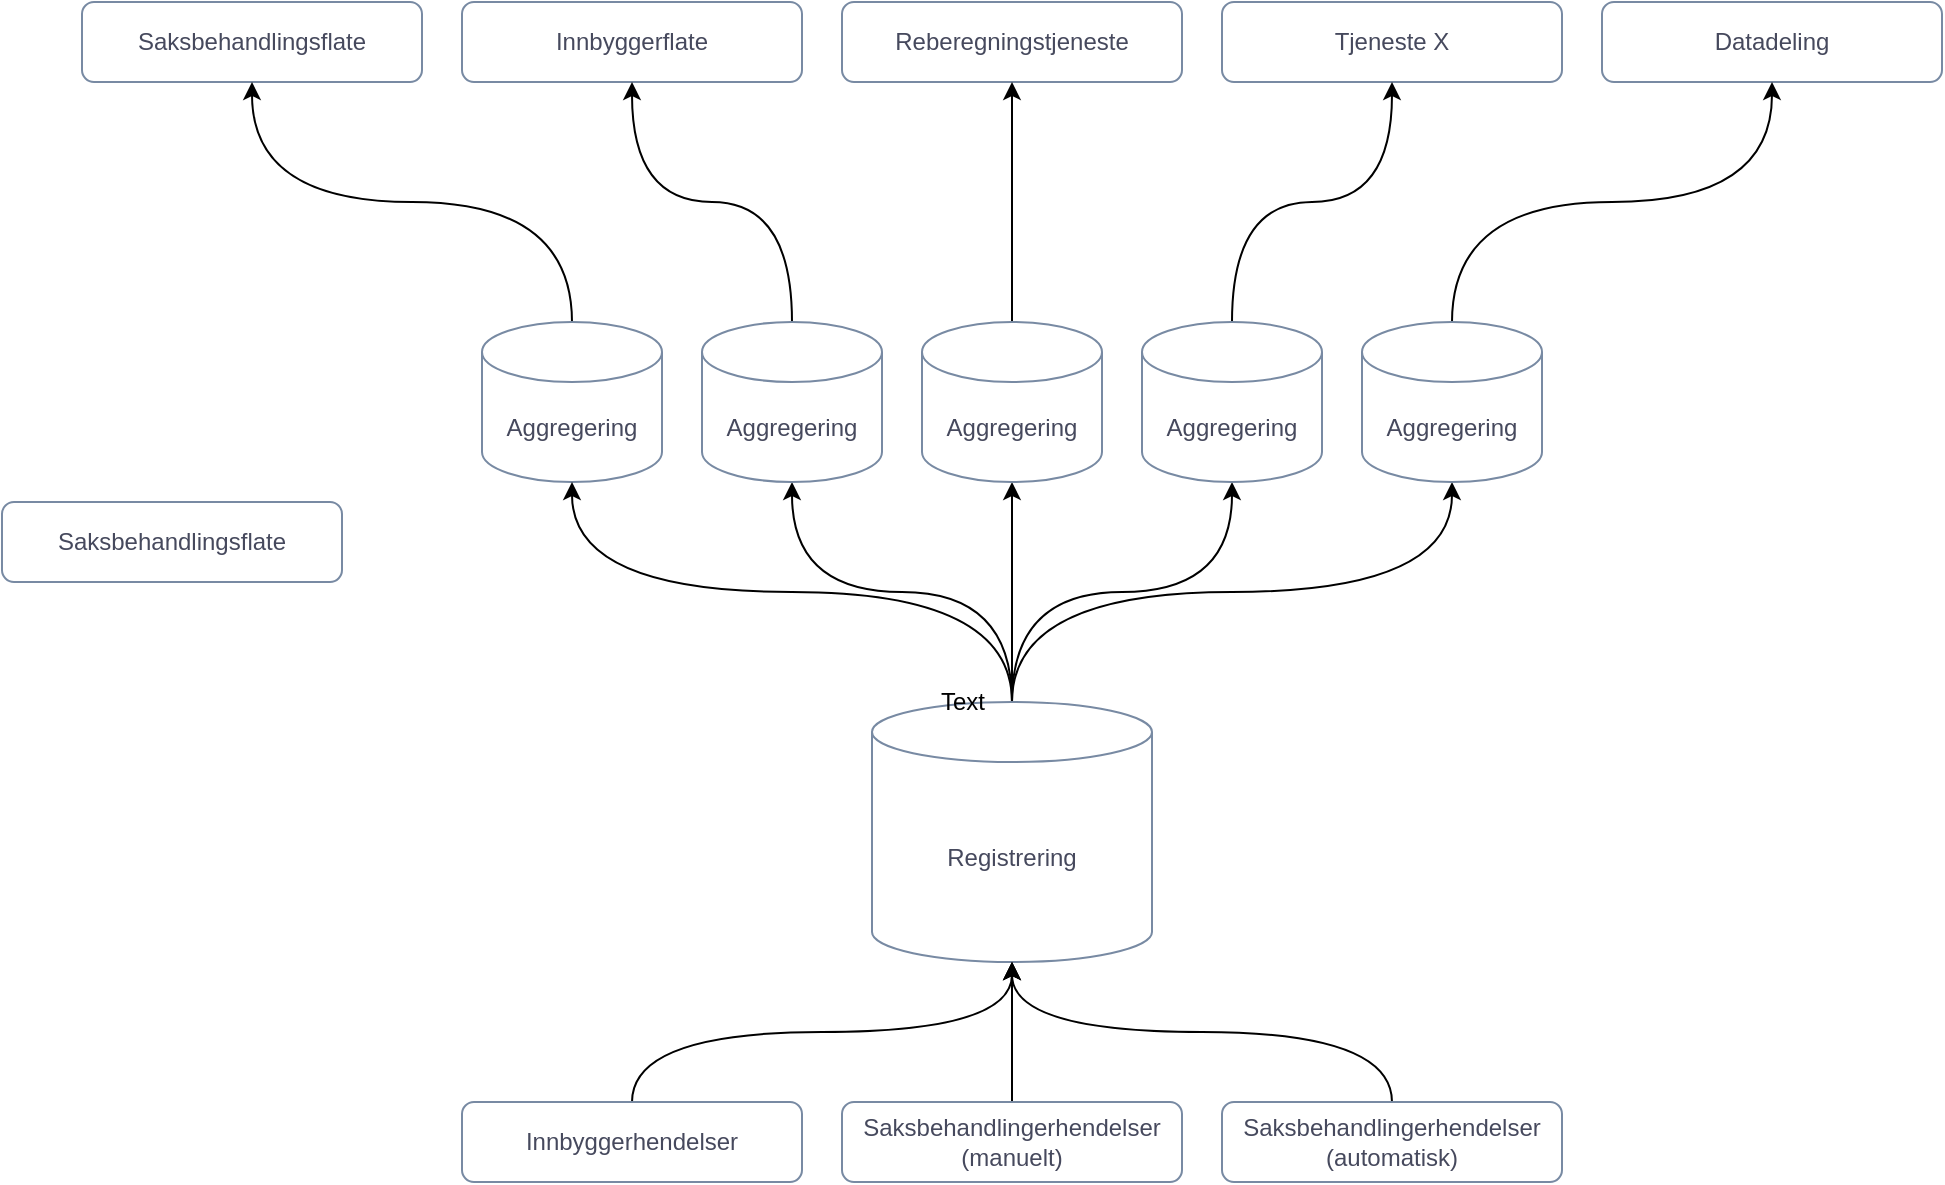 <mxfile version="22.0.6" type="github">
  <diagram id="23iRSUPoRavnBvh4doch" name="Page-1">
    <mxGraphModel dx="1234" dy="704" grid="1" gridSize="10" guides="1" tooltips="1" connect="1" arrows="1" fold="1" page="1" pageScale="1" pageWidth="827" pageHeight="1169" math="0" shadow="0">
      <root>
        <mxCell id="0" />
        <mxCell id="1" parent="0" />
        <mxCell id="4" value="Saksbehandlingsflate" style="rounded=1;whiteSpace=wrap;html=1;strokeColor=#788AA3;fontColor=#46495D;fillColor=none;" parent="1" vertex="1">
          <mxGeometry x="80" y="80" width="170" height="40" as="geometry" />
        </mxCell>
        <mxCell id="5" value="Innbyggerflate" style="rounded=1;whiteSpace=wrap;html=1;strokeColor=#788AA3;fontColor=#46495D;fillColor=none;" parent="1" vertex="1">
          <mxGeometry x="270" y="80" width="170" height="40" as="geometry" />
        </mxCell>
        <mxCell id="6" value="Reberegningstjeneste" style="rounded=1;whiteSpace=wrap;html=1;strokeColor=#788AA3;fontColor=#46495D;fillColor=none;" parent="1" vertex="1">
          <mxGeometry x="460" y="80" width="170" height="40" as="geometry" />
        </mxCell>
        <mxCell id="9" value="Tjeneste X" style="rounded=1;whiteSpace=wrap;html=1;strokeColor=#788AA3;fontColor=#46495D;fillColor=none;" parent="1" vertex="1">
          <mxGeometry x="650" y="80" width="170" height="40" as="geometry" />
        </mxCell>
        <mxCell id="10" value="Datadeling" style="rounded=1;whiteSpace=wrap;html=1;strokeColor=#788AA3;fontColor=#46495D;fillColor=none;" parent="1" vertex="1">
          <mxGeometry x="840" y="80" width="170" height="40" as="geometry" />
        </mxCell>
        <mxCell id="25" style="edgeStyle=orthogonalEdgeStyle;rounded=0;orthogonalLoop=1;jettySize=auto;html=1;entryX=0.5;entryY=1;entryDx=0;entryDy=0;curved=1;exitX=0.5;exitY=0;exitDx=0;exitDy=0;exitPerimeter=0;" parent="1" source="11" target="4" edge="1">
          <mxGeometry relative="1" as="geometry" />
        </mxCell>
        <mxCell id="11" value="Aggregering" style="shape=cylinder3;whiteSpace=wrap;html=1;boundedLbl=1;backgroundOutline=1;size=15;strokeColor=#788AA3;fontColor=#46495D;fillColor=none;" parent="1" vertex="1">
          <mxGeometry x="280" y="240" width="90" height="80" as="geometry" />
        </mxCell>
        <mxCell id="30" style="edgeStyle=orthogonalEdgeStyle;curved=1;rounded=0;orthogonalLoop=1;jettySize=auto;html=1;entryX=0.5;entryY=1;entryDx=0;entryDy=0;entryPerimeter=0;exitX=0.5;exitY=0;exitDx=0;exitDy=0;exitPerimeter=0;" parent="1" source="13" target="11" edge="1">
          <mxGeometry relative="1" as="geometry" />
        </mxCell>
        <mxCell id="31" style="edgeStyle=orthogonalEdgeStyle;curved=1;rounded=0;orthogonalLoop=1;jettySize=auto;html=1;entryX=0.5;entryY=1;entryDx=0;entryDy=0;entryPerimeter=0;" parent="1" source="13" target="21" edge="1">
          <mxGeometry relative="1" as="geometry" />
        </mxCell>
        <mxCell id="32" style="edgeStyle=orthogonalEdgeStyle;curved=1;rounded=0;orthogonalLoop=1;jettySize=auto;html=1;entryX=0.5;entryY=1;entryDx=0;entryDy=0;entryPerimeter=0;" parent="1" source="13" target="22" edge="1">
          <mxGeometry relative="1" as="geometry" />
        </mxCell>
        <mxCell id="33" style="edgeStyle=orthogonalEdgeStyle;curved=1;rounded=0;orthogonalLoop=1;jettySize=auto;html=1;entryX=0.5;entryY=1;entryDx=0;entryDy=0;entryPerimeter=0;" parent="1" source="13" target="23" edge="1">
          <mxGeometry relative="1" as="geometry" />
        </mxCell>
        <mxCell id="34" style="edgeStyle=orthogonalEdgeStyle;curved=1;rounded=0;orthogonalLoop=1;jettySize=auto;html=1;entryX=0.5;entryY=1;entryDx=0;entryDy=0;entryPerimeter=0;exitX=0.5;exitY=0;exitDx=0;exitDy=0;exitPerimeter=0;" parent="1" source="13" target="24" edge="1">
          <mxGeometry relative="1" as="geometry" />
        </mxCell>
        <mxCell id="13" value="Registrering" style="shape=cylinder3;whiteSpace=wrap;html=1;boundedLbl=1;backgroundOutline=1;size=15;strokeColor=#788AA3;fontColor=#46495D;fillColor=none;" parent="1" vertex="1">
          <mxGeometry x="475" y="430" width="140" height="130" as="geometry" />
        </mxCell>
        <mxCell id="26" style="edgeStyle=orthogonalEdgeStyle;curved=1;rounded=0;orthogonalLoop=1;jettySize=auto;html=1;entryX=0.5;entryY=1;entryDx=0;entryDy=0;" parent="1" source="21" target="5" edge="1">
          <mxGeometry relative="1" as="geometry" />
        </mxCell>
        <mxCell id="21" value="Aggregering" style="shape=cylinder3;whiteSpace=wrap;html=1;boundedLbl=1;backgroundOutline=1;size=15;strokeColor=#788AA3;fontColor=#46495D;fillColor=none;" parent="1" vertex="1">
          <mxGeometry x="390" y="240" width="90" height="80" as="geometry" />
        </mxCell>
        <mxCell id="27" style="edgeStyle=orthogonalEdgeStyle;curved=1;rounded=0;orthogonalLoop=1;jettySize=auto;html=1;entryX=0.5;entryY=1;entryDx=0;entryDy=0;" parent="1" source="22" target="6" edge="1">
          <mxGeometry relative="1" as="geometry" />
        </mxCell>
        <mxCell id="22" value="Aggregering" style="shape=cylinder3;whiteSpace=wrap;html=1;boundedLbl=1;backgroundOutline=1;size=15;strokeColor=#788AA3;fontColor=#46495D;fillColor=none;" parent="1" vertex="1">
          <mxGeometry x="500" y="240" width="90" height="80" as="geometry" />
        </mxCell>
        <mxCell id="28" style="edgeStyle=orthogonalEdgeStyle;curved=1;rounded=0;orthogonalLoop=1;jettySize=auto;html=1;entryX=0.5;entryY=1;entryDx=0;entryDy=0;" parent="1" source="23" target="9" edge="1">
          <mxGeometry relative="1" as="geometry" />
        </mxCell>
        <mxCell id="23" value="Aggregering" style="shape=cylinder3;whiteSpace=wrap;html=1;boundedLbl=1;backgroundOutline=1;size=15;strokeColor=#788AA3;fontColor=#46495D;fillColor=none;" parent="1" vertex="1">
          <mxGeometry x="610" y="240" width="90" height="80" as="geometry" />
        </mxCell>
        <mxCell id="29" style="edgeStyle=orthogonalEdgeStyle;curved=1;rounded=0;orthogonalLoop=1;jettySize=auto;html=1;entryX=0.5;entryY=1;entryDx=0;entryDy=0;exitX=0.5;exitY=0;exitDx=0;exitDy=0;exitPerimeter=0;" parent="1" source="24" target="10" edge="1">
          <mxGeometry relative="1" as="geometry" />
        </mxCell>
        <mxCell id="24" value="Aggregering" style="shape=cylinder3;whiteSpace=wrap;html=1;boundedLbl=1;backgroundOutline=1;size=15;strokeColor=#788AA3;fontColor=#46495D;fillColor=none;" parent="1" vertex="1">
          <mxGeometry x="720" y="240" width="90" height="80" as="geometry" />
        </mxCell>
        <mxCell id="35" value="Text" style="text;html=1;resizable=0;autosize=1;align=center;verticalAlign=middle;points=[];fillColor=none;strokeColor=none;rounded=0;" parent="1" vertex="1">
          <mxGeometry x="495" y="415" width="50" height="30" as="geometry" />
        </mxCell>
        <mxCell id="40" style="edgeStyle=orthogonalEdgeStyle;curved=1;rounded=0;orthogonalLoop=1;jettySize=auto;html=1;entryX=0.5;entryY=1;entryDx=0;entryDy=0;entryPerimeter=0;exitX=0.5;exitY=0;exitDx=0;exitDy=0;" parent="1" source="36" target="13" edge="1">
          <mxGeometry relative="1" as="geometry" />
        </mxCell>
        <mxCell id="36" value="Innbyggerhendelser" style="rounded=1;whiteSpace=wrap;html=1;strokeColor=#788AA3;fontColor=#46495D;fillColor=none;" parent="1" vertex="1">
          <mxGeometry x="270" y="630" width="170" height="40" as="geometry" />
        </mxCell>
        <mxCell id="42" style="edgeStyle=orthogonalEdgeStyle;curved=1;rounded=0;orthogonalLoop=1;jettySize=auto;html=1;entryX=0.5;entryY=1;entryDx=0;entryDy=0;entryPerimeter=0;" parent="1" source="38" target="13" edge="1">
          <mxGeometry relative="1" as="geometry">
            <mxPoint x="545" y="580" as="targetPoint" />
          </mxGeometry>
        </mxCell>
        <mxCell id="38" value="Saksbehandlingerhendelser&lt;br&gt;(manuelt)" style="rounded=1;whiteSpace=wrap;html=1;strokeColor=#788AA3;fontColor=#46495D;fillColor=none;" parent="1" vertex="1">
          <mxGeometry x="460" y="630" width="170" height="40" as="geometry" />
        </mxCell>
        <mxCell id="43" style="edgeStyle=orthogonalEdgeStyle;curved=1;rounded=0;orthogonalLoop=1;jettySize=auto;html=1;exitX=0.5;exitY=0;exitDx=0;exitDy=0;entryX=0.5;entryY=1;entryDx=0;entryDy=0;entryPerimeter=0;" parent="1" source="39" target="13" edge="1">
          <mxGeometry relative="1" as="geometry">
            <mxPoint x="545" y="580" as="targetPoint" />
          </mxGeometry>
        </mxCell>
        <mxCell id="39" value="Saksbehandlingerhendelser&lt;br&gt;(automatisk)" style="rounded=1;whiteSpace=wrap;html=1;strokeColor=#788AA3;fontColor=#46495D;fillColor=none;" parent="1" vertex="1">
          <mxGeometry x="650" y="630" width="170" height="40" as="geometry" />
        </mxCell>
        <mxCell id="fXKZwc3TWQv6CgnxiSKX-43" value="Saksbehandlingsflate" style="rounded=1;whiteSpace=wrap;html=1;strokeColor=#788AA3;fontColor=#46495D;fillColor=none;" vertex="1" parent="1">
          <mxGeometry x="40" y="330" width="170" height="40" as="geometry" />
        </mxCell>
      </root>
    </mxGraphModel>
  </diagram>
</mxfile>

